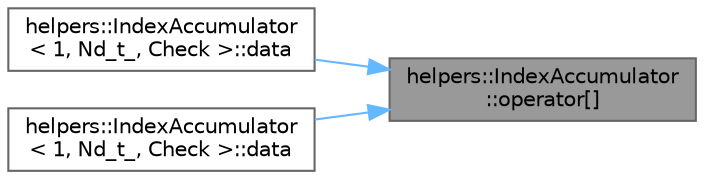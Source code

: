 digraph "helpers::IndexAccumulator::operator[]"
{
 // LATEX_PDF_SIZE
  bgcolor="transparent";
  edge [fontname=Helvetica,fontsize=10,labelfontname=Helvetica,labelfontsize=10];
  node [fontname=Helvetica,fontsize=10,shape=box,height=0.2,width=0.4];
  rankdir="RL";
  Node1 [id="Node000001",label="helpers::IndexAccumulator\l::operator[]",height=0.2,width=0.4,color="gray40", fillcolor="grey60", style="filled", fontcolor="black",tooltip="Read one more index, checking whether it is in the range dictated by the NdFlattener and previous ind..."];
  Node1 -> Node2 [id="edge1_Node000001_Node000002",dir="back",color="steelblue1",style="solid",tooltip=" "];
  Node2 [id="Node000002",label="helpers::IndexAccumulator\l\< 1, Nd_t_, Check \>::data",height=0.2,width=0.4,color="grey40", fillcolor="white", style="filled",URL="$classhelpers_1_1IndexAccumulator_3_011_00_01Nd__t___00_01Check_01_4.html#a751728bdda812b183077ed3d12bf6c7c",tooltip="Return (possibly const) pointer to data, non-const version."];
  Node1 -> Node3 [id="edge2_Node000001_Node000003",dir="back",color="steelblue1",style="solid",tooltip=" "];
  Node3 [id="Node000003",label="helpers::IndexAccumulator\l\< 1, Nd_t_, Check \>::data",height=0.2,width=0.4,color="grey40", fillcolor="white", style="filled",URL="$classhelpers_1_1IndexAccumulator_3_011_00_01Nd__t___00_01Check_01_4.html#a3100cc68baea13ce2154688fc089e470",tooltip="Return const pointer to data."];
}
